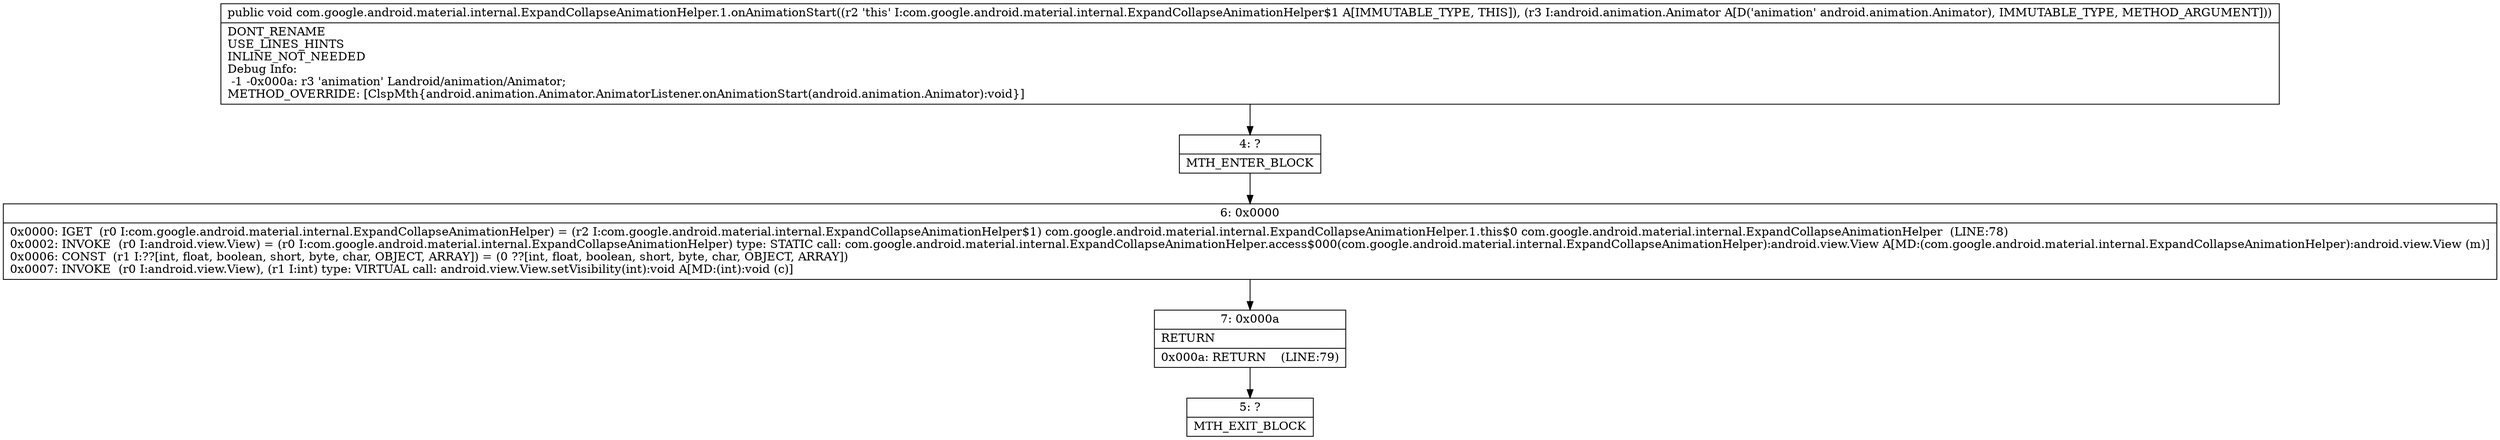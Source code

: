 digraph "CFG forcom.google.android.material.internal.ExpandCollapseAnimationHelper.1.onAnimationStart(Landroid\/animation\/Animator;)V" {
Node_4 [shape=record,label="{4\:\ ?|MTH_ENTER_BLOCK\l}"];
Node_6 [shape=record,label="{6\:\ 0x0000|0x0000: IGET  (r0 I:com.google.android.material.internal.ExpandCollapseAnimationHelper) = (r2 I:com.google.android.material.internal.ExpandCollapseAnimationHelper$1) com.google.android.material.internal.ExpandCollapseAnimationHelper.1.this$0 com.google.android.material.internal.ExpandCollapseAnimationHelper  (LINE:78)\l0x0002: INVOKE  (r0 I:android.view.View) = (r0 I:com.google.android.material.internal.ExpandCollapseAnimationHelper) type: STATIC call: com.google.android.material.internal.ExpandCollapseAnimationHelper.access$000(com.google.android.material.internal.ExpandCollapseAnimationHelper):android.view.View A[MD:(com.google.android.material.internal.ExpandCollapseAnimationHelper):android.view.View (m)]\l0x0006: CONST  (r1 I:??[int, float, boolean, short, byte, char, OBJECT, ARRAY]) = (0 ??[int, float, boolean, short, byte, char, OBJECT, ARRAY]) \l0x0007: INVOKE  (r0 I:android.view.View), (r1 I:int) type: VIRTUAL call: android.view.View.setVisibility(int):void A[MD:(int):void (c)]\l}"];
Node_7 [shape=record,label="{7\:\ 0x000a|RETURN\l|0x000a: RETURN    (LINE:79)\l}"];
Node_5 [shape=record,label="{5\:\ ?|MTH_EXIT_BLOCK\l}"];
MethodNode[shape=record,label="{public void com.google.android.material.internal.ExpandCollapseAnimationHelper.1.onAnimationStart((r2 'this' I:com.google.android.material.internal.ExpandCollapseAnimationHelper$1 A[IMMUTABLE_TYPE, THIS]), (r3 I:android.animation.Animator A[D('animation' android.animation.Animator), IMMUTABLE_TYPE, METHOD_ARGUMENT]))  | DONT_RENAME\lUSE_LINES_HINTS\lINLINE_NOT_NEEDED\lDebug Info:\l  \-1 \-0x000a: r3 'animation' Landroid\/animation\/Animator;\lMETHOD_OVERRIDE: [ClspMth\{android.animation.Animator.AnimatorListener.onAnimationStart(android.animation.Animator):void\}]\l}"];
MethodNode -> Node_4;Node_4 -> Node_6;
Node_6 -> Node_7;
Node_7 -> Node_5;
}


